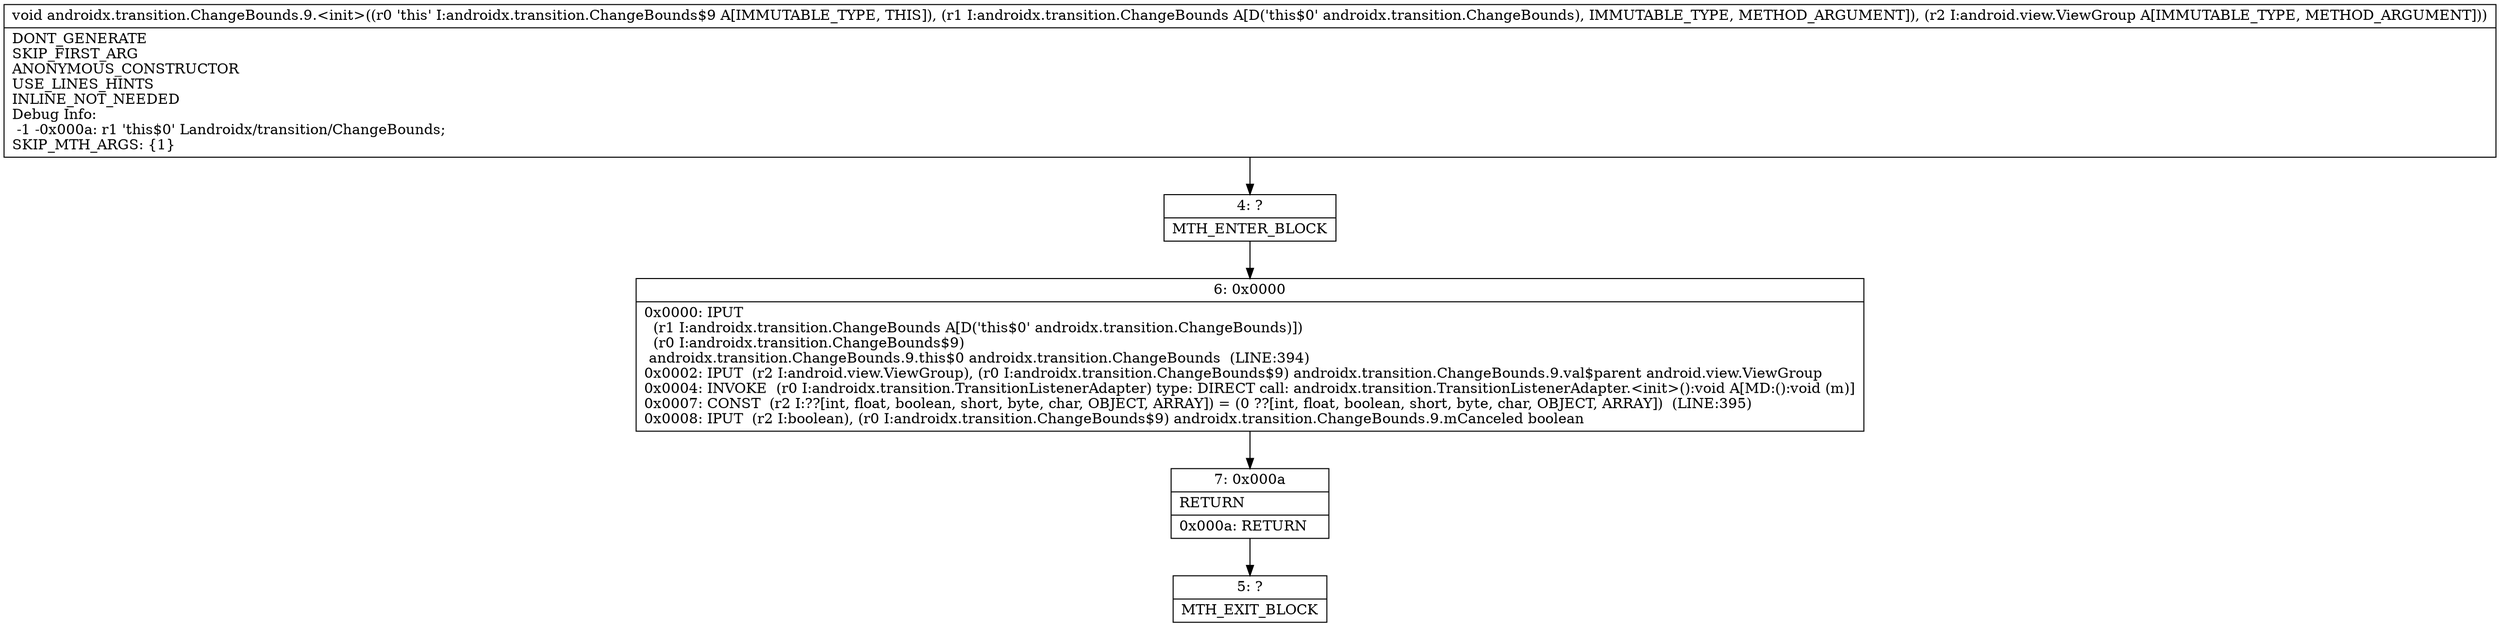 digraph "CFG forandroidx.transition.ChangeBounds.9.\<init\>(Landroidx\/transition\/ChangeBounds;Landroid\/view\/ViewGroup;)V" {
Node_4 [shape=record,label="{4\:\ ?|MTH_ENTER_BLOCK\l}"];
Node_6 [shape=record,label="{6\:\ 0x0000|0x0000: IPUT  \l  (r1 I:androidx.transition.ChangeBounds A[D('this$0' androidx.transition.ChangeBounds)])\l  (r0 I:androidx.transition.ChangeBounds$9)\l androidx.transition.ChangeBounds.9.this$0 androidx.transition.ChangeBounds  (LINE:394)\l0x0002: IPUT  (r2 I:android.view.ViewGroup), (r0 I:androidx.transition.ChangeBounds$9) androidx.transition.ChangeBounds.9.val$parent android.view.ViewGroup \l0x0004: INVOKE  (r0 I:androidx.transition.TransitionListenerAdapter) type: DIRECT call: androidx.transition.TransitionListenerAdapter.\<init\>():void A[MD:():void (m)]\l0x0007: CONST  (r2 I:??[int, float, boolean, short, byte, char, OBJECT, ARRAY]) = (0 ??[int, float, boolean, short, byte, char, OBJECT, ARRAY])  (LINE:395)\l0x0008: IPUT  (r2 I:boolean), (r0 I:androidx.transition.ChangeBounds$9) androidx.transition.ChangeBounds.9.mCanceled boolean \l}"];
Node_7 [shape=record,label="{7\:\ 0x000a|RETURN\l|0x000a: RETURN   \l}"];
Node_5 [shape=record,label="{5\:\ ?|MTH_EXIT_BLOCK\l}"];
MethodNode[shape=record,label="{void androidx.transition.ChangeBounds.9.\<init\>((r0 'this' I:androidx.transition.ChangeBounds$9 A[IMMUTABLE_TYPE, THIS]), (r1 I:androidx.transition.ChangeBounds A[D('this$0' androidx.transition.ChangeBounds), IMMUTABLE_TYPE, METHOD_ARGUMENT]), (r2 I:android.view.ViewGroup A[IMMUTABLE_TYPE, METHOD_ARGUMENT]))  | DONT_GENERATE\lSKIP_FIRST_ARG\lANONYMOUS_CONSTRUCTOR\lUSE_LINES_HINTS\lINLINE_NOT_NEEDED\lDebug Info:\l  \-1 \-0x000a: r1 'this$0' Landroidx\/transition\/ChangeBounds;\lSKIP_MTH_ARGS: \{1\}\l}"];
MethodNode -> Node_4;Node_4 -> Node_6;
Node_6 -> Node_7;
Node_7 -> Node_5;
}

